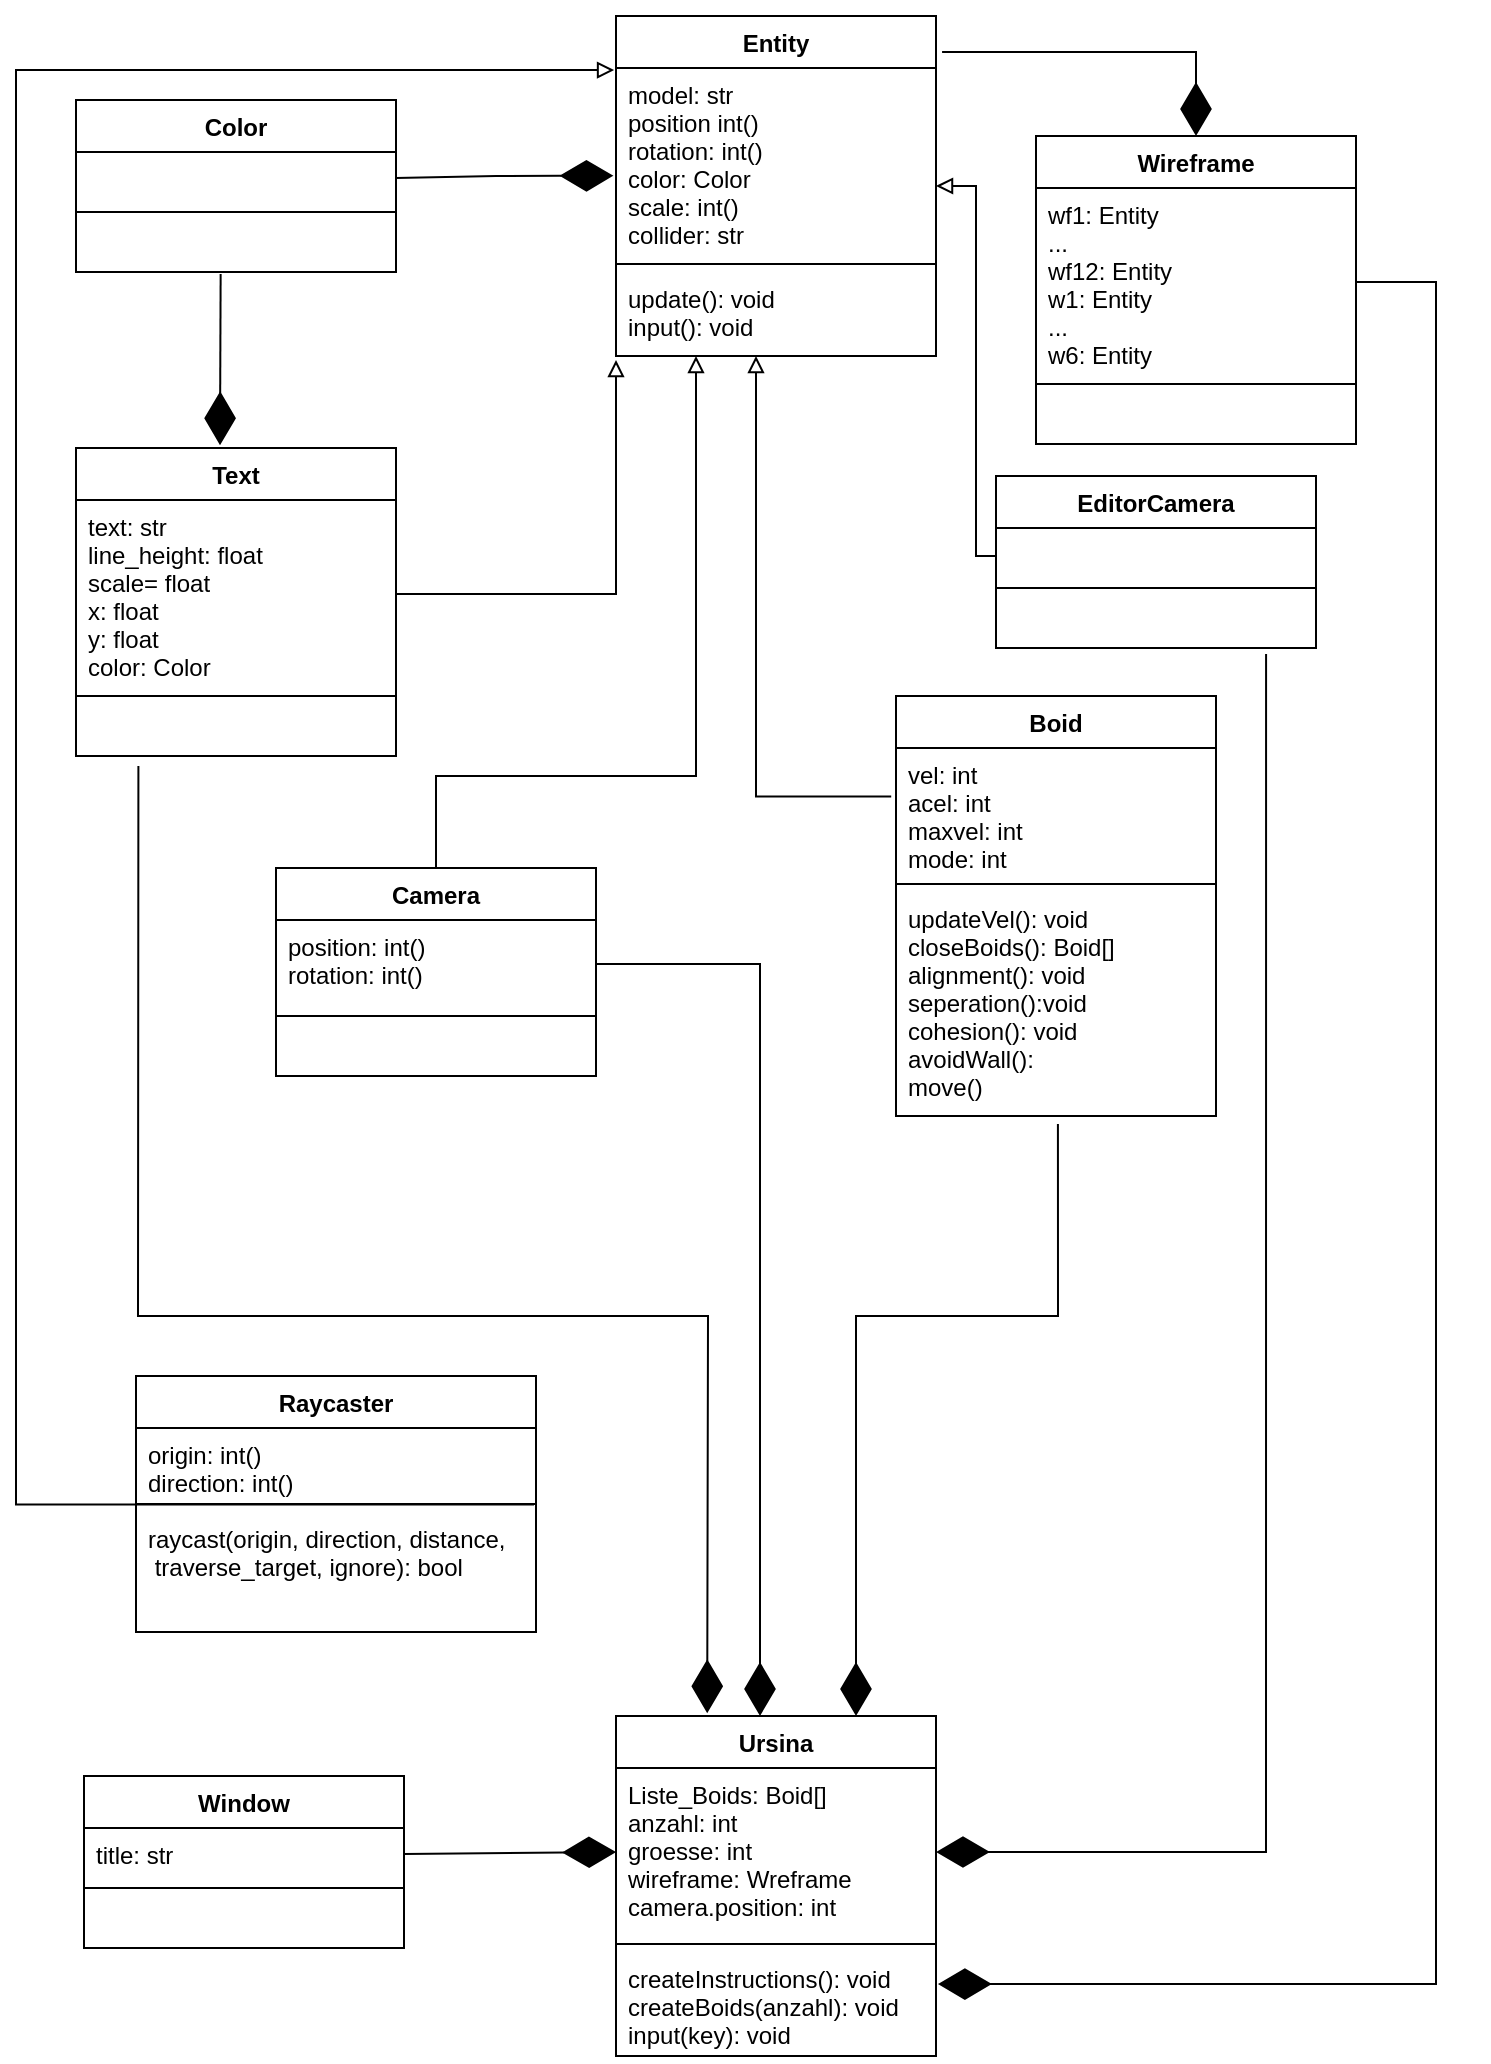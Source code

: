 <mxfile version="16.0.2" type="device"><diagram id="d7EKy8xtQSbVdNhjRXth" name="Seite-1"><mxGraphModel dx="1102" dy="1025" grid="1" gridSize="10" guides="1" tooltips="1" connect="1" arrows="1" fold="1" page="1" pageScale="1" pageWidth="827" pageHeight="1169" math="0" shadow="0"><root><mxCell id="0"/><mxCell id="1" parent="0"/><mxCell id="VPnPd3fBAsjCUHf9QwcK-1" value="Entity" style="swimlane;fontStyle=1;align=center;verticalAlign=top;childLayout=stackLayout;horizontal=1;startSize=26;horizontalStack=0;resizeParent=1;resizeParentMax=0;resizeLast=0;collapsible=1;marginBottom=0;" parent="1" vertex="1"><mxGeometry x="360" y="70" width="160" height="170" as="geometry"/></mxCell><mxCell id="VPnPd3fBAsjCUHf9QwcK-2" value="model: str&#10;position int()&#10;rotation: int()&#10;color: Color&#10;scale: int()&#10;collider: str&#10;" style="text;strokeColor=none;fillColor=none;align=left;verticalAlign=top;spacingLeft=4;spacingRight=4;overflow=hidden;rotatable=0;points=[[0,0.5],[1,0.5]];portConstraint=eastwest;" parent="VPnPd3fBAsjCUHf9QwcK-1" vertex="1"><mxGeometry y="26" width="160" height="94" as="geometry"/></mxCell><mxCell id="VPnPd3fBAsjCUHf9QwcK-3" value="" style="line;strokeWidth=1;fillColor=none;align=left;verticalAlign=middle;spacingTop=-1;spacingLeft=3;spacingRight=3;rotatable=0;labelPosition=right;points=[];portConstraint=eastwest;" parent="VPnPd3fBAsjCUHf9QwcK-1" vertex="1"><mxGeometry y="120" width="160" height="8" as="geometry"/></mxCell><mxCell id="VPnPd3fBAsjCUHf9QwcK-4" value="update(): void&#10;input(): void" style="text;strokeColor=none;fillColor=none;align=left;verticalAlign=top;spacingLeft=4;spacingRight=4;overflow=hidden;rotatable=0;points=[[0,0.5],[1,0.5]];portConstraint=eastwest;" parent="VPnPd3fBAsjCUHf9QwcK-1" vertex="1"><mxGeometry y="128" width="160" height="42" as="geometry"/></mxCell><mxCell id="VPnPd3fBAsjCUHf9QwcK-13" style="edgeStyle=orthogonalEdgeStyle;rounded=0;orthogonalLoop=1;jettySize=auto;html=1;endArrow=block;endFill=0;exitX=-0.015;exitY=0.379;exitDx=0;exitDy=0;exitPerimeter=0;" parent="1" source="VPnPd3fBAsjCUHf9QwcK-6" target="VPnPd3fBAsjCUHf9QwcK-4" edge="1"><mxGeometry relative="1" as="geometry"><mxPoint x="430" y="560" as="sourcePoint"/><Array as="points"><mxPoint x="430" y="460"/></Array></mxGeometry></mxCell><mxCell id="VPnPd3fBAsjCUHf9QwcK-5" value="Boid" style="swimlane;fontStyle=1;align=center;verticalAlign=top;childLayout=stackLayout;horizontal=1;startSize=26;horizontalStack=0;resizeParent=1;resizeParentMax=0;resizeLast=0;collapsible=1;marginBottom=0;" parent="1" vertex="1"><mxGeometry x="500" y="410" width="160" height="210" as="geometry"/></mxCell><mxCell id="VPnPd3fBAsjCUHf9QwcK-6" value="vel: int&#10;acel: int&#10;maxvel: int&#10;mode: int" style="text;strokeColor=none;fillColor=none;align=left;verticalAlign=top;spacingLeft=4;spacingRight=4;overflow=hidden;rotatable=0;points=[[0,0.5],[1,0.5]];portConstraint=eastwest;" parent="VPnPd3fBAsjCUHf9QwcK-5" vertex="1"><mxGeometry y="26" width="160" height="64" as="geometry"/></mxCell><mxCell id="VPnPd3fBAsjCUHf9QwcK-7" value="" style="line;strokeWidth=1;fillColor=none;align=left;verticalAlign=middle;spacingTop=-1;spacingLeft=3;spacingRight=3;rotatable=0;labelPosition=right;points=[];portConstraint=eastwest;" parent="VPnPd3fBAsjCUHf9QwcK-5" vertex="1"><mxGeometry y="90" width="160" height="8" as="geometry"/></mxCell><mxCell id="VPnPd3fBAsjCUHf9QwcK-8" value="updateVel(): void&#10;closeBoids(): Boid[]&#10;alignment(): void&#10;seperation():void&#10;cohesion(): void&#10;avoidWall():&#10;move()" style="text;strokeColor=none;fillColor=none;align=left;verticalAlign=top;spacingLeft=4;spacingRight=4;overflow=hidden;rotatable=0;points=[[0,0.5],[1,0.5]];portConstraint=eastwest;" parent="VPnPd3fBAsjCUHf9QwcK-5" vertex="1"><mxGeometry y="98" width="160" height="112" as="geometry"/></mxCell><mxCell id="VPnPd3fBAsjCUHf9QwcK-9" value="Wireframe" style="swimlane;fontStyle=1;align=center;verticalAlign=top;childLayout=stackLayout;horizontal=1;startSize=26;horizontalStack=0;resizeParent=1;resizeParentMax=0;resizeLast=0;collapsible=1;marginBottom=0;" parent="1" vertex="1"><mxGeometry x="570" y="130" width="160" height="154" as="geometry"/></mxCell><mxCell id="VPnPd3fBAsjCUHf9QwcK-10" value="wf1: Entity&#10;...&#10;wf12: Entity&#10;w1: Entity&#10;...&#10;w6: Entity" style="text;strokeColor=none;fillColor=none;align=left;verticalAlign=top;spacingLeft=4;spacingRight=4;overflow=hidden;rotatable=0;points=[[0,0.5],[1,0.5]];portConstraint=eastwest;" parent="VPnPd3fBAsjCUHf9QwcK-9" vertex="1"><mxGeometry y="26" width="160" height="94" as="geometry"/></mxCell><mxCell id="VPnPd3fBAsjCUHf9QwcK-11" value="" style="line;strokeWidth=1;fillColor=none;align=left;verticalAlign=middle;spacingTop=-1;spacingLeft=3;spacingRight=3;rotatable=0;labelPosition=right;points=[];portConstraint=eastwest;" parent="VPnPd3fBAsjCUHf9QwcK-9" vertex="1"><mxGeometry y="120" width="160" height="8" as="geometry"/></mxCell><mxCell id="VPnPd3fBAsjCUHf9QwcK-12" value="&#10;&#10;" style="text;strokeColor=none;fillColor=none;align=left;verticalAlign=top;spacingLeft=4;spacingRight=4;overflow=hidden;rotatable=0;points=[[0,0.5],[1,0.5]];portConstraint=eastwest;" parent="VPnPd3fBAsjCUHf9QwcK-9" vertex="1"><mxGeometry y="128" width="160" height="26" as="geometry"/></mxCell><mxCell id="VPnPd3fBAsjCUHf9QwcK-15" value="Ursina" style="swimlane;fontStyle=1;align=center;verticalAlign=top;childLayout=stackLayout;horizontal=1;startSize=26;horizontalStack=0;resizeParent=1;resizeParentMax=0;resizeLast=0;collapsible=1;marginBottom=0;" parent="1" vertex="1"><mxGeometry x="360" y="920" width="160" height="170" as="geometry"/></mxCell><mxCell id="VPnPd3fBAsjCUHf9QwcK-16" value="Liste_Boids: Boid[]&#10;anzahl: int&#10;groesse: int&#10;wireframe: Wreframe&#10;camera.position: int" style="text;strokeColor=none;fillColor=none;align=left;verticalAlign=top;spacingLeft=4;spacingRight=4;overflow=hidden;rotatable=0;points=[[0,0.5],[1,0.5]];portConstraint=eastwest;" parent="VPnPd3fBAsjCUHf9QwcK-15" vertex="1"><mxGeometry y="26" width="160" height="84" as="geometry"/></mxCell><mxCell id="VPnPd3fBAsjCUHf9QwcK-17" value="" style="line;strokeWidth=1;fillColor=none;align=left;verticalAlign=middle;spacingTop=-1;spacingLeft=3;spacingRight=3;rotatable=0;labelPosition=right;points=[];portConstraint=eastwest;" parent="VPnPd3fBAsjCUHf9QwcK-15" vertex="1"><mxGeometry y="110" width="160" height="8" as="geometry"/></mxCell><mxCell id="VPnPd3fBAsjCUHf9QwcK-18" value="createInstructions(): void&#10;createBoids(anzahl): void&#10;input(key): void" style="text;strokeColor=none;fillColor=none;align=left;verticalAlign=top;spacingLeft=4;spacingRight=4;overflow=hidden;rotatable=0;points=[[0,0.5],[1,0.5]];portConstraint=eastwest;" parent="VPnPd3fBAsjCUHf9QwcK-15" vertex="1"><mxGeometry y="118" width="160" height="52" as="geometry"/></mxCell><mxCell id="VPnPd3fBAsjCUHf9QwcK-34" style="edgeStyle=orthogonalEdgeStyle;rounded=0;orthogonalLoop=1;jettySize=auto;html=1;endArrow=block;endFill=0;strokeWidth=1;entryX=0.25;entryY=1;entryDx=0;entryDy=0;entryPerimeter=0;" parent="1" source="VPnPd3fBAsjCUHf9QwcK-19" target="VPnPd3fBAsjCUHf9QwcK-4" edge="1"><mxGeometry relative="1" as="geometry"><mxPoint x="400" y="250" as="targetPoint"/><Array as="points"><mxPoint x="270" y="450"/><mxPoint x="400" y="450"/></Array></mxGeometry></mxCell><mxCell id="VPnPd3fBAsjCUHf9QwcK-19" value="Camera" style="swimlane;fontStyle=1;align=center;verticalAlign=top;childLayout=stackLayout;horizontal=1;startSize=26;horizontalStack=0;resizeParent=1;resizeParentMax=0;resizeLast=0;collapsible=1;marginBottom=0;" parent="1" vertex="1"><mxGeometry x="190" y="496" width="160" height="104" as="geometry"/></mxCell><mxCell id="VPnPd3fBAsjCUHf9QwcK-20" value="position: int()&#10;rotation: int()" style="text;strokeColor=none;fillColor=none;align=left;verticalAlign=top;spacingLeft=4;spacingRight=4;overflow=hidden;rotatable=0;points=[[0,0.5],[1,0.5]];portConstraint=eastwest;" parent="VPnPd3fBAsjCUHf9QwcK-19" vertex="1"><mxGeometry y="26" width="160" height="44" as="geometry"/></mxCell><mxCell id="VPnPd3fBAsjCUHf9QwcK-21" value="" style="line;strokeWidth=1;fillColor=none;align=left;verticalAlign=middle;spacingTop=-1;spacingLeft=3;spacingRight=3;rotatable=0;labelPosition=right;points=[];portConstraint=eastwest;" parent="VPnPd3fBAsjCUHf9QwcK-19" vertex="1"><mxGeometry y="70" width="160" height="8" as="geometry"/></mxCell><mxCell id="VPnPd3fBAsjCUHf9QwcK-22" value="&#10;&#10;" style="text;strokeColor=none;fillColor=none;align=left;verticalAlign=top;spacingLeft=4;spacingRight=4;overflow=hidden;rotatable=0;points=[[0,0.5],[1,0.5]];portConstraint=eastwest;" parent="VPnPd3fBAsjCUHf9QwcK-19" vertex="1"><mxGeometry y="78" width="160" height="26" as="geometry"/></mxCell><mxCell id="VPnPd3fBAsjCUHf9QwcK-23" value="Window" style="swimlane;fontStyle=1;align=center;verticalAlign=top;childLayout=stackLayout;horizontal=1;startSize=26;horizontalStack=0;resizeParent=1;resizeParentMax=0;resizeLast=0;collapsible=1;marginBottom=0;" parent="1" vertex="1"><mxGeometry x="94" y="950" width="160" height="86" as="geometry"/></mxCell><mxCell id="VPnPd3fBAsjCUHf9QwcK-24" value="title: str" style="text;strokeColor=none;fillColor=none;align=left;verticalAlign=top;spacingLeft=4;spacingRight=4;overflow=hidden;rotatable=0;points=[[0,0.5],[1,0.5]];portConstraint=eastwest;" parent="VPnPd3fBAsjCUHf9QwcK-23" vertex="1"><mxGeometry y="26" width="160" height="26" as="geometry"/></mxCell><mxCell id="VPnPd3fBAsjCUHf9QwcK-25" value="" style="line;strokeWidth=1;fillColor=none;align=left;verticalAlign=middle;spacingTop=-1;spacingLeft=3;spacingRight=3;rotatable=0;labelPosition=right;points=[];portConstraint=eastwest;" parent="VPnPd3fBAsjCUHf9QwcK-23" vertex="1"><mxGeometry y="52" width="160" height="8" as="geometry"/></mxCell><mxCell id="VPnPd3fBAsjCUHf9QwcK-26" value="&#10;&#10;" style="text;strokeColor=none;fillColor=none;align=left;verticalAlign=top;spacingLeft=4;spacingRight=4;overflow=hidden;rotatable=0;points=[[0,0.5],[1,0.5]];portConstraint=eastwest;" parent="VPnPd3fBAsjCUHf9QwcK-23" vertex="1"><mxGeometry y="60" width="160" height="26" as="geometry"/></mxCell><mxCell id="VPnPd3fBAsjCUHf9QwcK-32" style="edgeStyle=orthogonalEdgeStyle;rounded=0;orthogonalLoop=1;jettySize=auto;html=1;endArrow=block;endFill=0;strokeWidth=1;" parent="1" source="VPnPd3fBAsjCUHf9QwcK-27" target="VPnPd3fBAsjCUHf9QwcK-1" edge="1"><mxGeometry relative="1" as="geometry"><Array as="points"><mxPoint x="540" y="340"/><mxPoint x="540" y="155"/></Array></mxGeometry></mxCell><mxCell id="VPnPd3fBAsjCUHf9QwcK-27" value="EditorCamera" style="swimlane;fontStyle=1;align=center;verticalAlign=top;childLayout=stackLayout;horizontal=1;startSize=26;horizontalStack=0;resizeParent=1;resizeParentMax=0;resizeLast=0;collapsible=1;marginBottom=0;" parent="1" vertex="1"><mxGeometry x="550" y="300" width="160" height="86" as="geometry"/></mxCell><mxCell id="VPnPd3fBAsjCUHf9QwcK-28" value="&#10;&#10;" style="text;strokeColor=none;fillColor=none;align=left;verticalAlign=top;spacingLeft=4;spacingRight=4;overflow=hidden;rotatable=0;points=[[0,0.5],[1,0.5]];portConstraint=eastwest;" parent="VPnPd3fBAsjCUHf9QwcK-27" vertex="1"><mxGeometry y="26" width="160" height="26" as="geometry"/></mxCell><mxCell id="VPnPd3fBAsjCUHf9QwcK-29" value="" style="line;strokeWidth=1;fillColor=none;align=left;verticalAlign=middle;spacingTop=-1;spacingLeft=3;spacingRight=3;rotatable=0;labelPosition=right;points=[];portConstraint=eastwest;" parent="VPnPd3fBAsjCUHf9QwcK-27" vertex="1"><mxGeometry y="52" width="160" height="8" as="geometry"/></mxCell><mxCell id="VPnPd3fBAsjCUHf9QwcK-30" value="&#10;&#10;" style="text;strokeColor=none;fillColor=none;align=left;verticalAlign=top;spacingLeft=4;spacingRight=4;overflow=hidden;rotatable=0;points=[[0,0.5],[1,0.5]];portConstraint=eastwest;" parent="VPnPd3fBAsjCUHf9QwcK-27" vertex="1"><mxGeometry y="60" width="160" height="26" as="geometry"/></mxCell><mxCell id="VPnPd3fBAsjCUHf9QwcK-35" value="Text" style="swimlane;fontStyle=1;align=center;verticalAlign=top;childLayout=stackLayout;horizontal=1;startSize=26;horizontalStack=0;resizeParent=1;resizeParentMax=0;resizeLast=0;collapsible=1;marginBottom=0;" parent="1" vertex="1"><mxGeometry x="90" y="286" width="160" height="154" as="geometry"/></mxCell><mxCell id="VPnPd3fBAsjCUHf9QwcK-36" value="text: str&#10;line_height: float&#10;scale= float&#10;x: float&#10;y: float&#10;color: Color" style="text;strokeColor=none;fillColor=none;align=left;verticalAlign=top;spacingLeft=4;spacingRight=4;overflow=hidden;rotatable=0;points=[[0,0.5],[1,0.5]];portConstraint=eastwest;" parent="VPnPd3fBAsjCUHf9QwcK-35" vertex="1"><mxGeometry y="26" width="160" height="94" as="geometry"/></mxCell><mxCell id="VPnPd3fBAsjCUHf9QwcK-37" value="" style="line;strokeWidth=1;fillColor=none;align=left;verticalAlign=middle;spacingTop=-1;spacingLeft=3;spacingRight=3;rotatable=0;labelPosition=right;points=[];portConstraint=eastwest;" parent="VPnPd3fBAsjCUHf9QwcK-35" vertex="1"><mxGeometry y="120" width="160" height="8" as="geometry"/></mxCell><mxCell id="VPnPd3fBAsjCUHf9QwcK-38" value="&#10;&#10;" style="text;strokeColor=none;fillColor=none;align=left;verticalAlign=top;spacingLeft=4;spacingRight=4;overflow=hidden;rotatable=0;points=[[0,0.5],[1,0.5]];portConstraint=eastwest;" parent="VPnPd3fBAsjCUHf9QwcK-35" vertex="1"><mxGeometry y="128" width="160" height="26" as="geometry"/></mxCell><mxCell id="VPnPd3fBAsjCUHf9QwcK-39" value="Color" style="swimlane;fontStyle=1;align=center;verticalAlign=top;childLayout=stackLayout;horizontal=1;startSize=26;horizontalStack=0;resizeParent=1;resizeParentMax=0;resizeLast=0;collapsible=1;marginBottom=0;" parent="1" vertex="1"><mxGeometry x="90" y="112" width="160" height="86" as="geometry"/></mxCell><mxCell id="VPnPd3fBAsjCUHf9QwcK-40" value="&#10;&#10;" style="text;strokeColor=none;fillColor=none;align=left;verticalAlign=top;spacingLeft=4;spacingRight=4;overflow=hidden;rotatable=0;points=[[0,0.5],[1,0.5]];portConstraint=eastwest;" parent="VPnPd3fBAsjCUHf9QwcK-39" vertex="1"><mxGeometry y="26" width="160" height="26" as="geometry"/></mxCell><mxCell id="VPnPd3fBAsjCUHf9QwcK-41" value="" style="line;strokeWidth=1;fillColor=none;align=left;verticalAlign=middle;spacingTop=-1;spacingLeft=3;spacingRight=3;rotatable=0;labelPosition=right;points=[];portConstraint=eastwest;" parent="VPnPd3fBAsjCUHf9QwcK-39" vertex="1"><mxGeometry y="52" width="160" height="8" as="geometry"/></mxCell><mxCell id="VPnPd3fBAsjCUHf9QwcK-42" value="&#10;&#10;" style="text;strokeColor=none;fillColor=none;align=left;verticalAlign=top;spacingLeft=4;spacingRight=4;overflow=hidden;rotatable=0;points=[[0,0.5],[1,0.5]];portConstraint=eastwest;" parent="VPnPd3fBAsjCUHf9QwcK-39" vertex="1"><mxGeometry y="60" width="160" height="26" as="geometry"/></mxCell><mxCell id="VPnPd3fBAsjCUHf9QwcK-43" value="" style="endArrow=diamondThin;endFill=1;endSize=24;html=1;rounded=0;strokeWidth=1;entryX=0.45;entryY=-0.009;entryDx=0;entryDy=0;entryPerimeter=0;exitX=0.452;exitY=1.04;exitDx=0;exitDy=0;exitPerimeter=0;" parent="1" source="VPnPd3fBAsjCUHf9QwcK-42" target="VPnPd3fBAsjCUHf9QwcK-35" edge="1"><mxGeometry width="160" relative="1" as="geometry"><mxPoint x="160" y="230" as="sourcePoint"/><mxPoint x="320" y="230" as="targetPoint"/></mxGeometry></mxCell><mxCell id="VPnPd3fBAsjCUHf9QwcK-44" value="" style="endArrow=diamondThin;endFill=1;endSize=24;html=1;rounded=0;strokeWidth=1;exitX=1;exitY=0.5;exitDx=0;exitDy=0;entryX=-0.008;entryY=0.573;entryDx=0;entryDy=0;entryPerimeter=0;" parent="1" source="VPnPd3fBAsjCUHf9QwcK-40" target="VPnPd3fBAsjCUHf9QwcK-2" edge="1"><mxGeometry width="160" relative="1" as="geometry"><mxPoint x="280" y="210" as="sourcePoint"/><mxPoint x="440" y="210" as="targetPoint"/><Array as="points"><mxPoint x="300" y="150"/></Array></mxGeometry></mxCell><mxCell id="VPnPd3fBAsjCUHf9QwcK-45" value="" style="endArrow=diamondThin;endFill=1;endSize=24;html=1;rounded=0;strokeWidth=1;entryX=0;entryY=0.5;entryDx=0;entryDy=0;exitX=1;exitY=0.5;exitDx=0;exitDy=0;" parent="1" source="VPnPd3fBAsjCUHf9QwcK-24" target="VPnPd3fBAsjCUHf9QwcK-16" edge="1"><mxGeometry width="160" relative="1" as="geometry"><mxPoint x="254" y="918" as="sourcePoint"/><mxPoint x="444" y="11" as="targetPoint"/></mxGeometry></mxCell><mxCell id="VPnPd3fBAsjCUHf9QwcK-46" value="" style="endArrow=diamondThin;endFill=1;endSize=24;html=1;rounded=0;strokeWidth=1;exitX=0.195;exitY=1.19;exitDx=0;exitDy=0;exitPerimeter=0;entryX=0.285;entryY=-0.008;entryDx=0;entryDy=0;entryPerimeter=0;" parent="1" source="VPnPd3fBAsjCUHf9QwcK-38" target="VPnPd3fBAsjCUHf9QwcK-15" edge="1"><mxGeometry width="160" relative="1" as="geometry"><mxPoint x="220" y="680" as="sourcePoint"/><mxPoint x="380" y="680" as="targetPoint"/><Array as="points"><mxPoint x="121" y="720"/><mxPoint x="406" y="720"/></Array></mxGeometry></mxCell><mxCell id="VPnPd3fBAsjCUHf9QwcK-47" value="" style="endArrow=diamondThin;endFill=1;endSize=24;html=1;rounded=0;strokeWidth=1;entryX=0.45;entryY=0;entryDx=0;entryDy=0;entryPerimeter=0;exitX=1;exitY=0.5;exitDx=0;exitDy=0;" parent="1" source="VPnPd3fBAsjCUHf9QwcK-20" target="VPnPd3fBAsjCUHf9QwcK-15" edge="1"><mxGeometry width="160" relative="1" as="geometry"><mxPoint x="390" y="680" as="sourcePoint"/><mxPoint x="550" y="680" as="targetPoint"/><Array as="points"><mxPoint x="432" y="544"/></Array></mxGeometry></mxCell><mxCell id="VPnPd3fBAsjCUHf9QwcK-48" value="" style="endArrow=diamondThin;endFill=1;endSize=24;html=1;rounded=0;strokeWidth=1;exitX=0.506;exitY=1.036;exitDx=0;exitDy=0;exitPerimeter=0;entryX=0.75;entryY=0;entryDx=0;entryDy=0;" parent="1" source="VPnPd3fBAsjCUHf9QwcK-8" target="VPnPd3fBAsjCUHf9QwcK-15" edge="1"><mxGeometry width="160" relative="1" as="geometry"><mxPoint x="510" y="710" as="sourcePoint"/><mxPoint x="670" y="710" as="targetPoint"/><Array as="points"><mxPoint x="581" y="720"/><mxPoint x="480" y="720"/></Array></mxGeometry></mxCell><mxCell id="VPnPd3fBAsjCUHf9QwcK-49" value="" style="endArrow=diamondThin;endFill=1;endSize=24;html=1;rounded=0;strokeWidth=1;exitX=0.844;exitY=1.115;exitDx=0;exitDy=0;exitPerimeter=0;entryX=1;entryY=0.5;entryDx=0;entryDy=0;" parent="1" source="VPnPd3fBAsjCUHf9QwcK-30" target="VPnPd3fBAsjCUHf9QwcK-16" edge="1"><mxGeometry width="160" relative="1" as="geometry"><mxPoint x="720" y="770" as="sourcePoint"/><mxPoint x="880" y="770" as="targetPoint"/><Array as="points"><mxPoint x="685" y="988"/></Array></mxGeometry></mxCell><mxCell id="VPnPd3fBAsjCUHf9QwcK-50" value="" style="endArrow=diamondThin;endFill=1;endSize=24;html=1;rounded=0;strokeWidth=1;entryX=1.006;entryY=0.308;entryDx=0;entryDy=0;entryPerimeter=0;exitX=1;exitY=0.5;exitDx=0;exitDy=0;" parent="1" source="VPnPd3fBAsjCUHf9QwcK-10" target="VPnPd3fBAsjCUHf9QwcK-18" edge="1"><mxGeometry width="160" relative="1" as="geometry"><mxPoint x="720" y="260" as="sourcePoint"/><mxPoint x="890" y="270" as="targetPoint"/><Array as="points"><mxPoint x="770" y="203"/><mxPoint x="770" y="1054"/></Array></mxGeometry></mxCell><mxCell id="VPnPd3fBAsjCUHf9QwcK-55" style="edgeStyle=orthogonalEdgeStyle;rounded=0;orthogonalLoop=1;jettySize=auto;html=1;entryX=-0.006;entryY=0.011;entryDx=0;entryDy=0;entryPerimeter=0;endArrow=block;endFill=0;strokeWidth=1;exitX=0.995;exitY=-0.063;exitDx=0;exitDy=0;exitPerimeter=0;" parent="1" source="VPnPd3fBAsjCUHf9QwcK-54" target="VPnPd3fBAsjCUHf9QwcK-2" edge="1"><mxGeometry relative="1" as="geometry"><Array as="points"><mxPoint x="60" y="814"/><mxPoint x="60" y="97"/></Array></mxGeometry></mxCell><mxCell id="VPnPd3fBAsjCUHf9QwcK-51" value="Raycaster" style="swimlane;fontStyle=1;align=center;verticalAlign=top;childLayout=stackLayout;horizontal=1;startSize=26;horizontalStack=0;resizeParent=1;resizeParentMax=0;resizeLast=0;collapsible=1;marginBottom=0;" parent="1" vertex="1"><mxGeometry x="120" y="750" width="200" height="128" as="geometry"/></mxCell><mxCell id="VPnPd3fBAsjCUHf9QwcK-52" value="origin: int()&#10;direction: int()" style="text;strokeColor=none;fillColor=none;align=left;verticalAlign=top;spacingLeft=4;spacingRight=4;overflow=hidden;rotatable=0;points=[[0,0.5],[1,0.5]];portConstraint=eastwest;" parent="VPnPd3fBAsjCUHf9QwcK-51" vertex="1"><mxGeometry y="26" width="200" height="34" as="geometry"/></mxCell><mxCell id="VPnPd3fBAsjCUHf9QwcK-53" value="" style="line;strokeWidth=1;fillColor=none;align=left;verticalAlign=middle;spacingTop=-1;spacingLeft=3;spacingRight=3;rotatable=0;labelPosition=right;points=[];portConstraint=eastwest;" parent="VPnPd3fBAsjCUHf9QwcK-51" vertex="1"><mxGeometry y="60" width="200" height="8" as="geometry"/></mxCell><mxCell id="VPnPd3fBAsjCUHf9QwcK-54" value="raycast(origin, direction, distance,&#10; traverse_target, ignore): bool" style="text;strokeColor=none;fillColor=none;align=left;verticalAlign=top;spacingLeft=4;spacingRight=4;overflow=hidden;rotatable=0;points=[[0,0.5],[1,0.5]];portConstraint=eastwest;" parent="VPnPd3fBAsjCUHf9QwcK-51" vertex="1"><mxGeometry y="68" width="200" height="60" as="geometry"/></mxCell><mxCell id="ltoi4N3LgzpDTiC-jzTd-1" value="" style="endArrow=diamondThin;endFill=1;endSize=24;html=1;rounded=0;exitX=1.019;exitY=0.106;exitDx=0;exitDy=0;exitPerimeter=0;" parent="1" source="VPnPd3fBAsjCUHf9QwcK-1" edge="1"><mxGeometry width="160" relative="1" as="geometry"><mxPoint x="520" y="110" as="sourcePoint"/><mxPoint x="650" y="130" as="targetPoint"/><Array as="points"><mxPoint x="650" y="88"/></Array></mxGeometry></mxCell><mxCell id="zmmmt2PMhyJnnXxMbbgl-1" style="edgeStyle=orthogonalEdgeStyle;rounded=0;orthogonalLoop=1;jettySize=auto;html=1;endArrow=block;endFill=0;strokeWidth=1;entryX=0;entryY=1.048;entryDx=0;entryDy=0;entryPerimeter=0;exitX=1;exitY=0.5;exitDx=0;exitDy=0;" edge="1" parent="1" source="VPnPd3fBAsjCUHf9QwcK-36" target="VPnPd3fBAsjCUHf9QwcK-4"><mxGeometry relative="1" as="geometry"><mxPoint x="440" y="104" as="targetPoint"/><Array as="points"><mxPoint x="360" y="359"/></Array><mxPoint x="310" y="360" as="sourcePoint"/></mxGeometry></mxCell></root></mxGraphModel></diagram></mxfile>